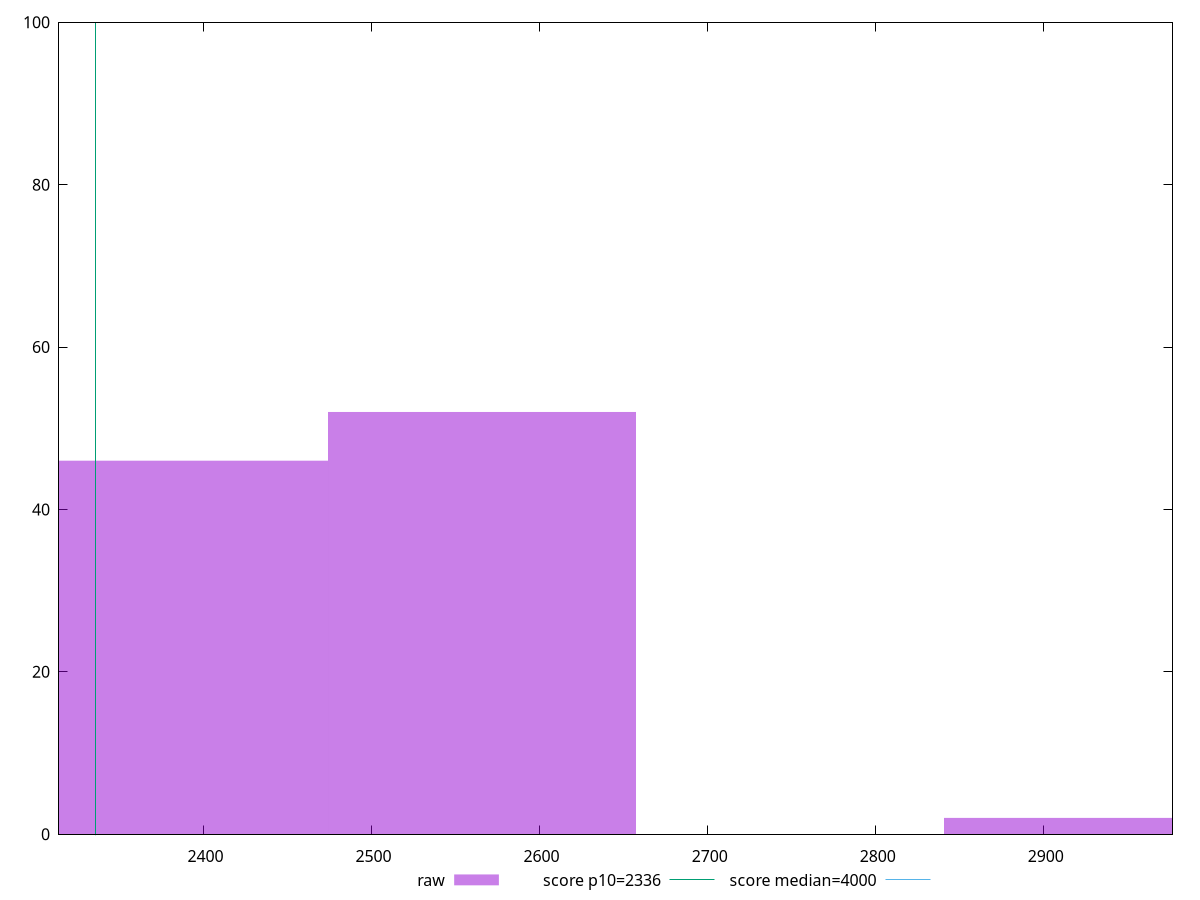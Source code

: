 reset

$raw <<EOF
2932.2594493466886 2
2565.7270181783524 52
2382.4608025941843 46
EOF

set key outside below
set boxwidth 183.26621558416804
set xrange [2314.0284:2976.5850000000005]
set yrange [0:100]
set trange [0:100]
set style fill transparent solid 0.5 noborder

set parametric
set terminal svg size 640, 490 enhanced background rgb 'white'
set output "report_00017_2021-02-10T15-08-03.406Z/first-contentful-paint/samples/pages/raw/histogram.svg"

plot $raw title "raw" with boxes, \
     2336,t title "score p10=2336", \
     4000,t title "score median=4000"

reset
